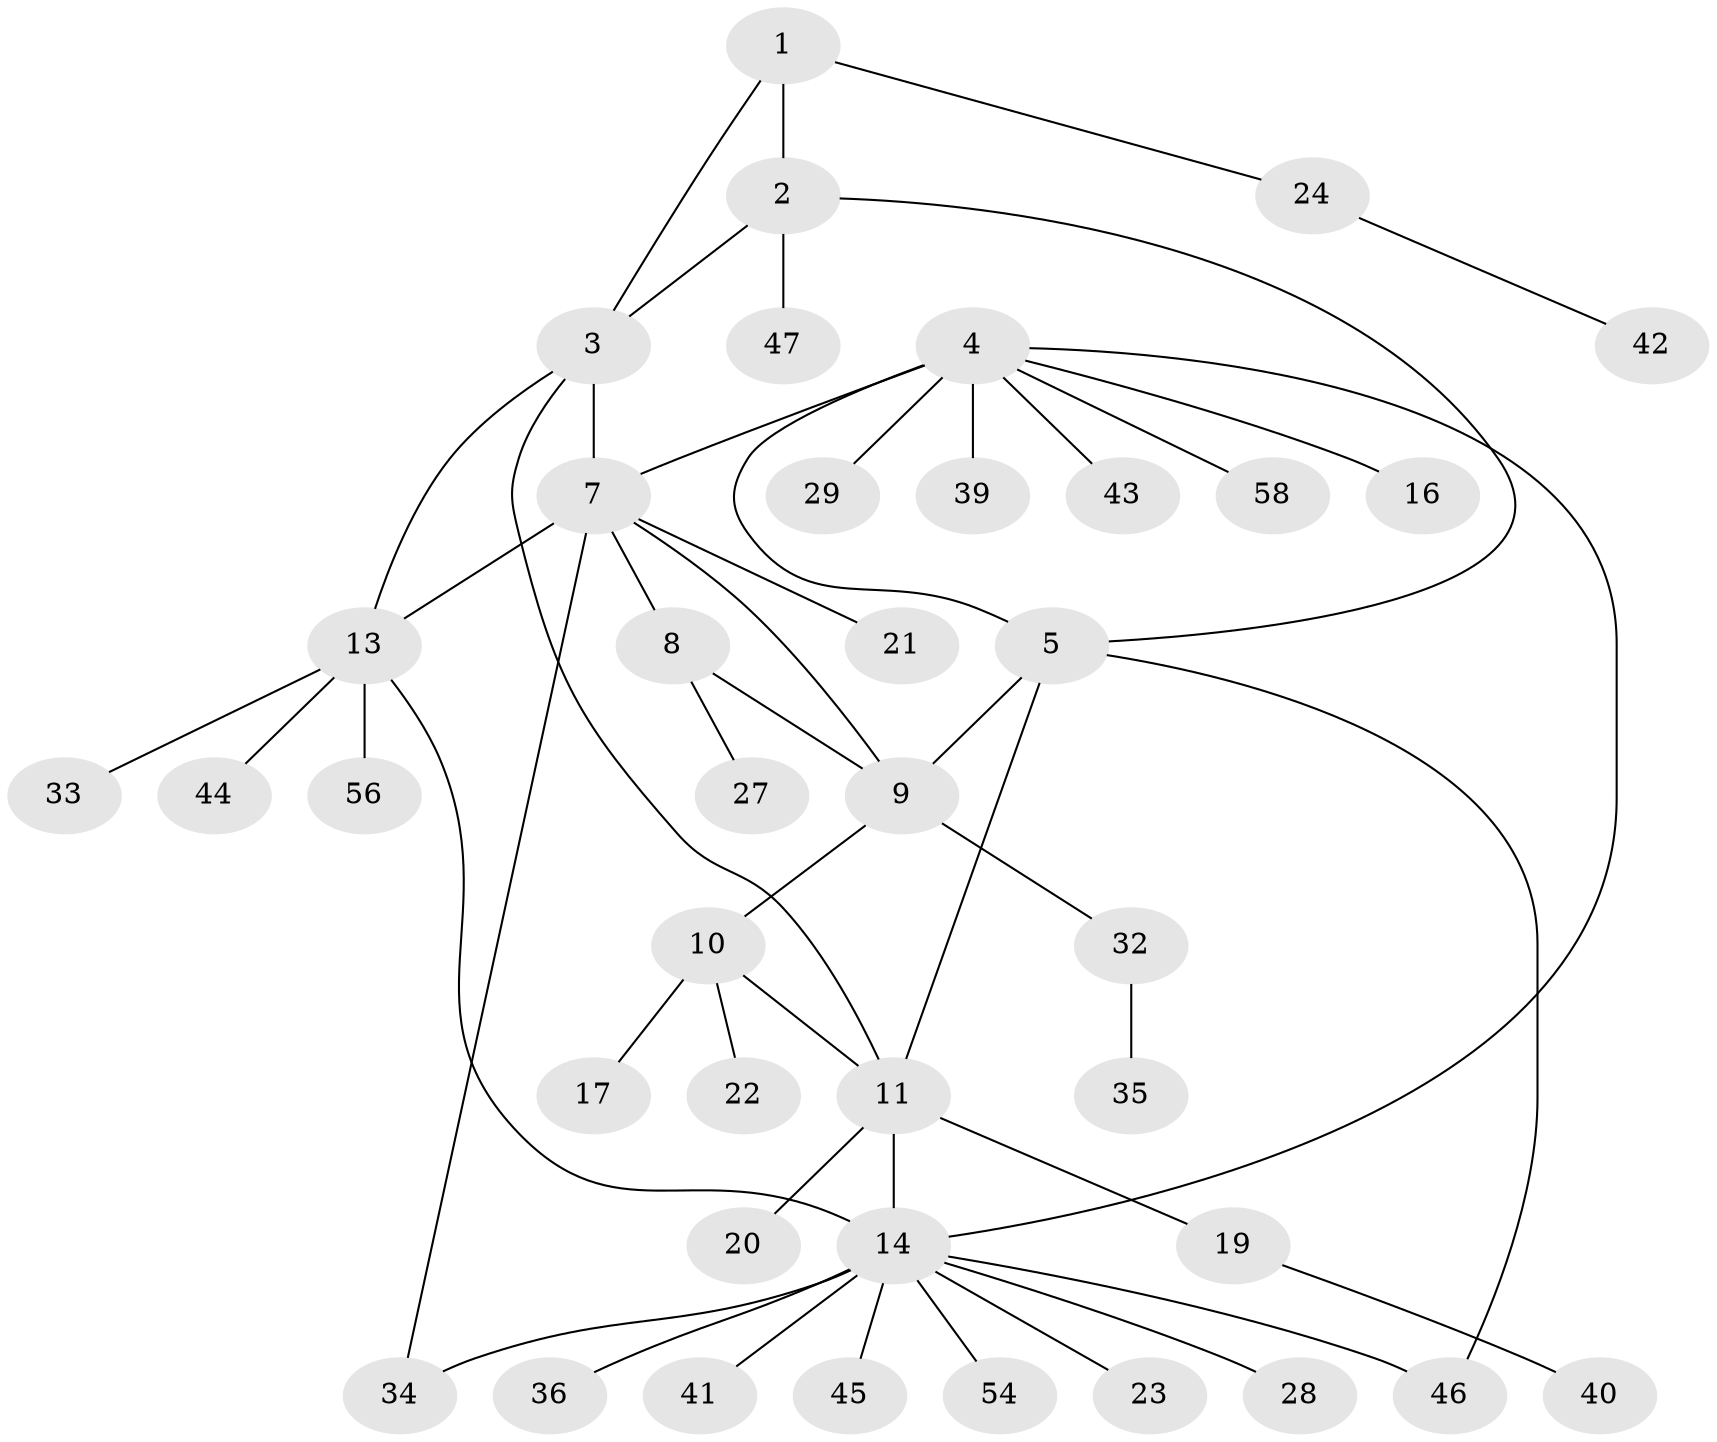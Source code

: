 // Generated by graph-tools (version 1.1) at 2025/24/03/03/25 07:24:10]
// undirected, 40 vertices, 50 edges
graph export_dot {
graph [start="1"]
  node [color=gray90,style=filled];
  1 [super="+30"];
  2 [super="+52"];
  3 [super="+31"];
  4 [super="+6"];
  5 [super="+48"];
  7 [super="+50"];
  8;
  9 [super="+49"];
  10 [super="+26"];
  11 [super="+12"];
  13 [super="+18"];
  14 [super="+15"];
  16 [super="+60"];
  17 [super="+25"];
  19 [super="+53"];
  20;
  21;
  22;
  23;
  24 [super="+51"];
  27 [super="+38"];
  28;
  29 [super="+37"];
  32 [super="+55"];
  33 [super="+57"];
  34 [super="+59"];
  35;
  36;
  39;
  40;
  41;
  42;
  43;
  44;
  45;
  46;
  47;
  54;
  56;
  58;
  1 -- 2;
  1 -- 3;
  1 -- 24;
  2 -- 3;
  2 -- 5;
  2 -- 47;
  3 -- 7;
  3 -- 11;
  3 -- 13;
  4 -- 5 [weight=2];
  4 -- 39;
  4 -- 43;
  4 -- 14;
  4 -- 16;
  4 -- 58;
  4 -- 29;
  4 -- 7;
  5 -- 9 [weight=2];
  5 -- 11;
  5 -- 46;
  7 -- 8;
  7 -- 9;
  7 -- 13;
  7 -- 21;
  7 -- 34;
  8 -- 9;
  8 -- 27;
  9 -- 10;
  9 -- 32;
  10 -- 11 [weight=2];
  10 -- 17;
  10 -- 22;
  11 -- 20;
  11 -- 19;
  11 -- 14;
  13 -- 14 [weight=2];
  13 -- 33;
  13 -- 44;
  13 -- 56;
  14 -- 23;
  14 -- 36;
  14 -- 41;
  14 -- 45;
  14 -- 54;
  14 -- 34;
  14 -- 46;
  14 -- 28;
  19 -- 40;
  24 -- 42;
  32 -- 35;
}

